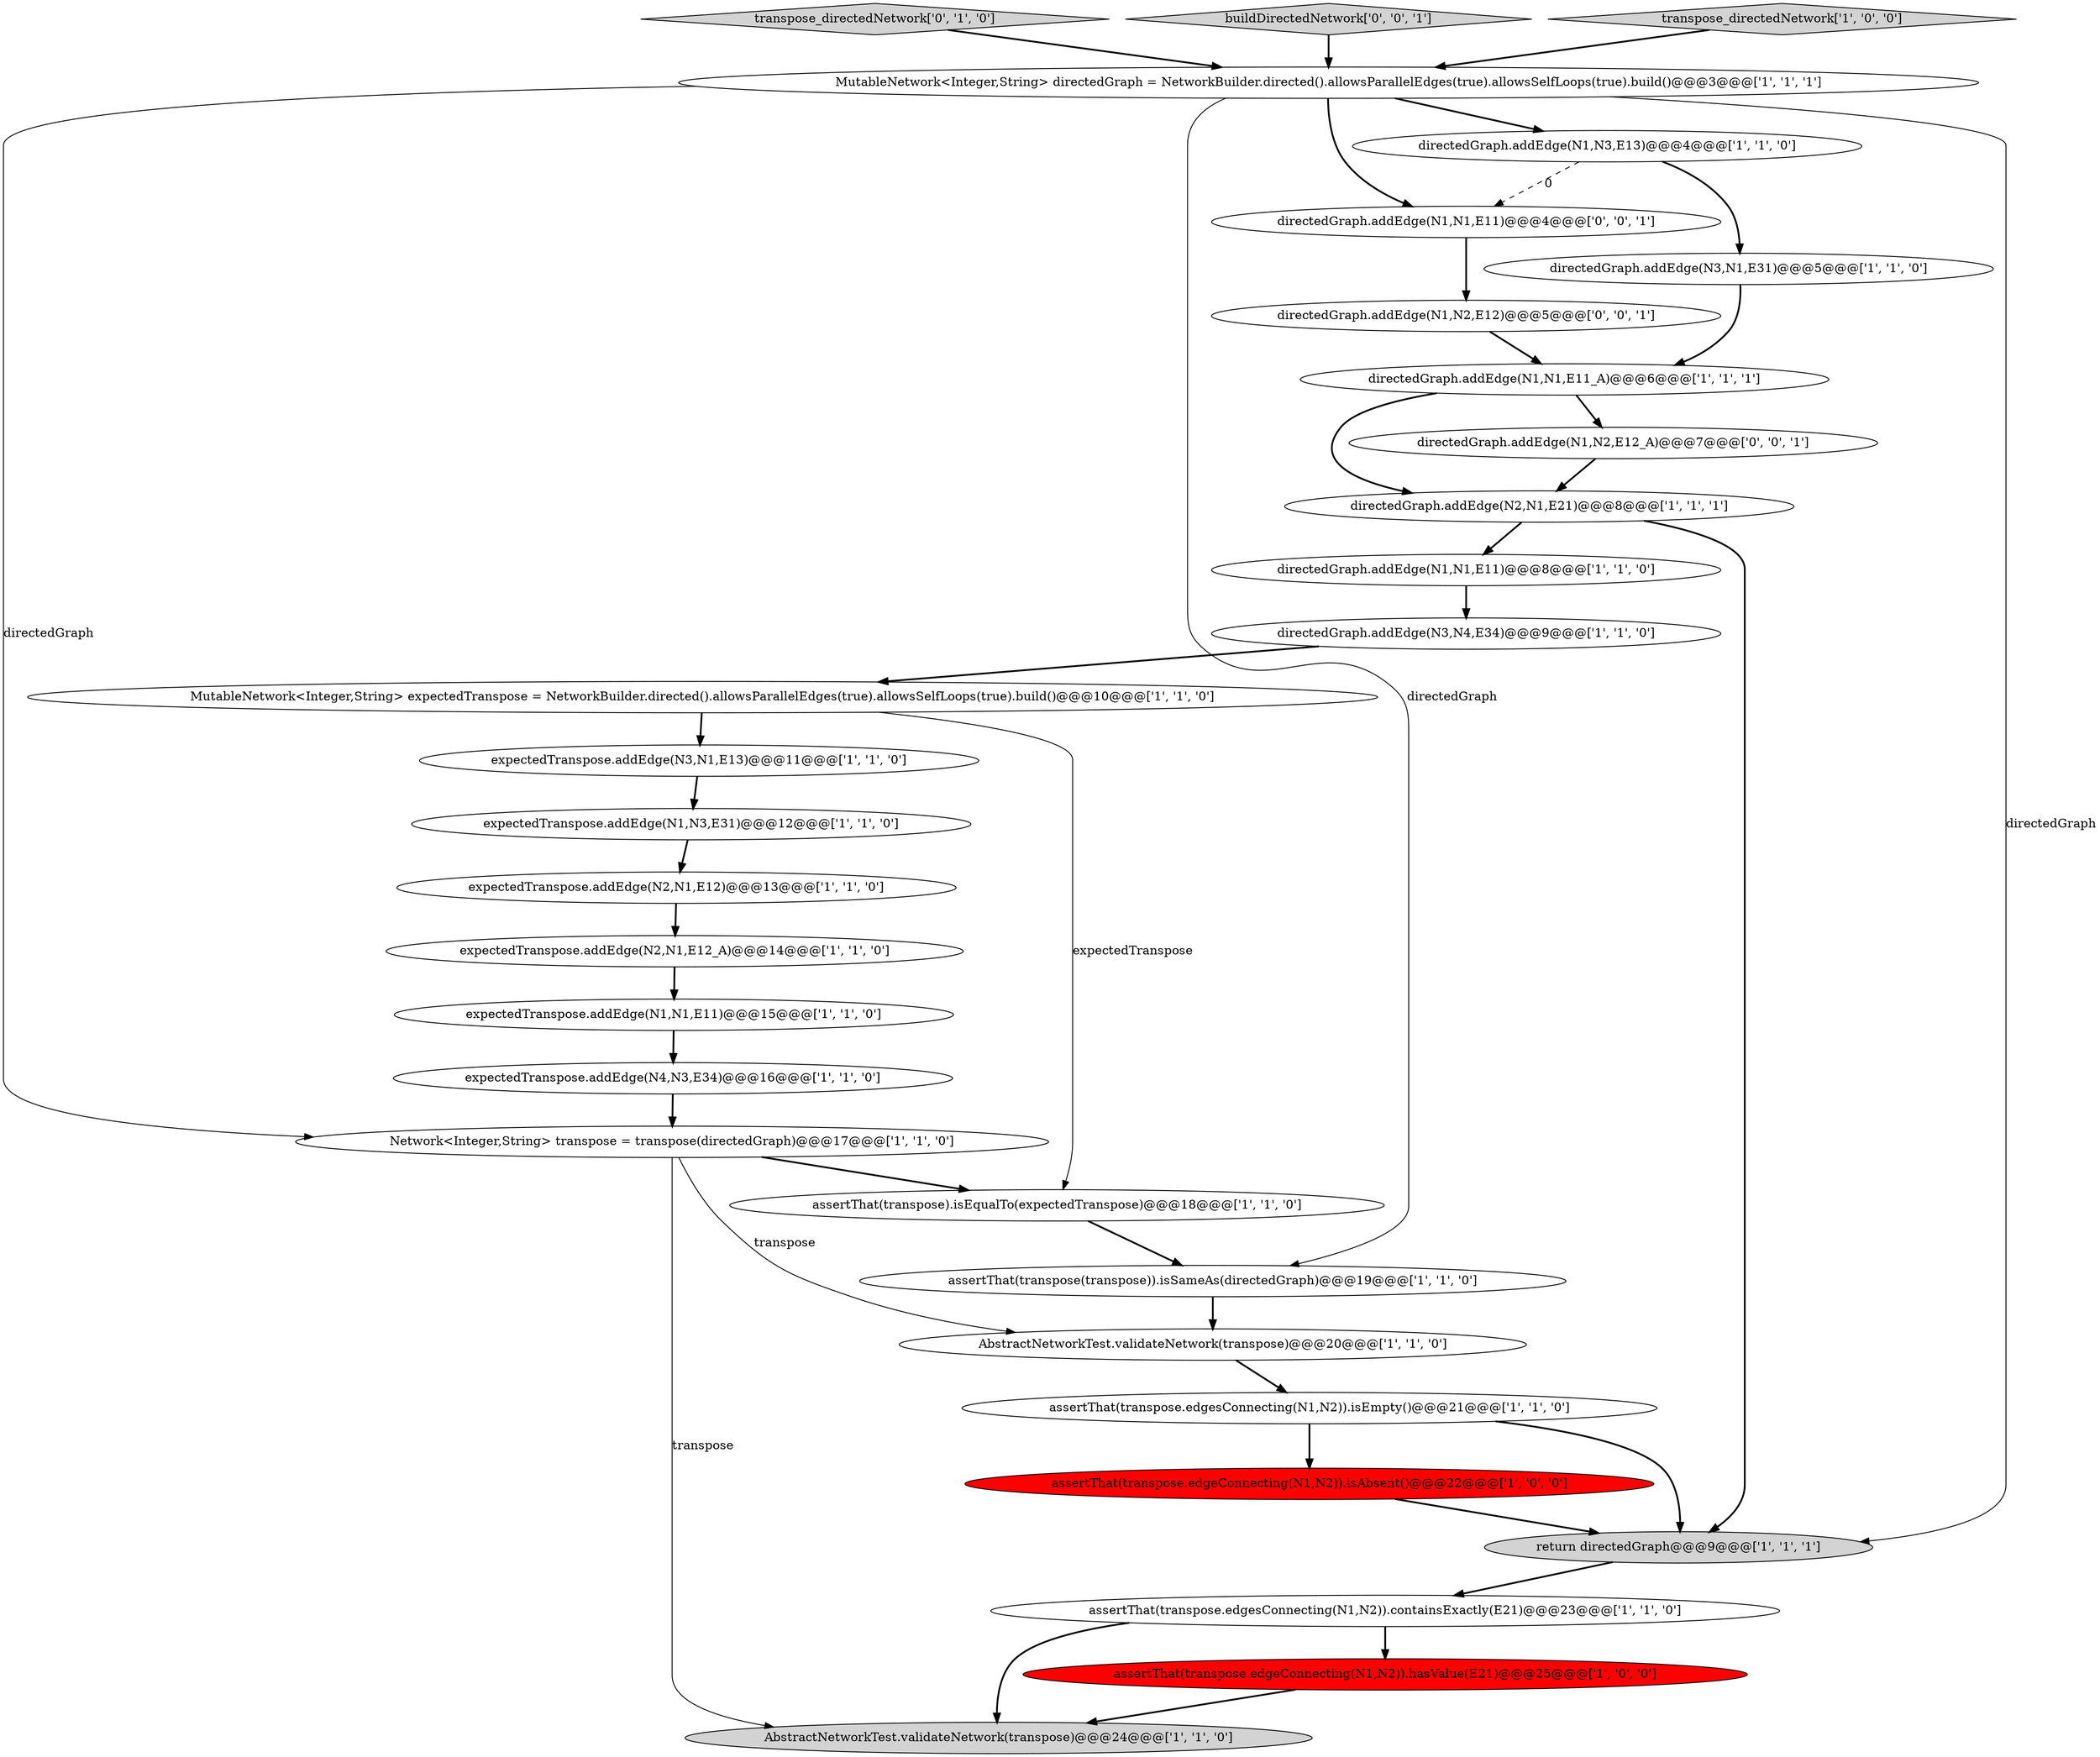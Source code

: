 digraph {
8 [style = filled, label = "return directedGraph@@@9@@@['1', '1', '1']", fillcolor = lightgray, shape = ellipse image = "AAA0AAABBB1BBB"];
25 [style = filled, label = "transpose_directedNetwork['0', '1', '0']", fillcolor = lightgray, shape = diamond image = "AAA0AAABBB2BBB"];
3 [style = filled, label = "expectedTranspose.addEdge(N2,N1,E12_A)@@@14@@@['1', '1', '0']", fillcolor = white, shape = ellipse image = "AAA0AAABBB1BBB"];
13 [style = filled, label = "assertThat(transpose).isEqualTo(expectedTranspose)@@@18@@@['1', '1', '0']", fillcolor = white, shape = ellipse image = "AAA0AAABBB1BBB"];
18 [style = filled, label = "assertThat(transpose(transpose)).isSameAs(directedGraph)@@@19@@@['1', '1', '0']", fillcolor = white, shape = ellipse image = "AAA0AAABBB1BBB"];
23 [style = filled, label = "assertThat(transpose.edgeConnecting(N1,N2)).hasValue(E21)@@@25@@@['1', '0', '0']", fillcolor = red, shape = ellipse image = "AAA1AAABBB1BBB"];
9 [style = filled, label = "MutableNetwork<Integer,String> directedGraph = NetworkBuilder.directed().allowsParallelEdges(true).allowsSelfLoops(true).build()@@@3@@@['1', '1', '1']", fillcolor = white, shape = ellipse image = "AAA0AAABBB1BBB"];
19 [style = filled, label = "expectedTranspose.addEdge(N3,N1,E13)@@@11@@@['1', '1', '0']", fillcolor = white, shape = ellipse image = "AAA0AAABBB1BBB"];
0 [style = filled, label = "expectedTranspose.addEdge(N2,N1,E12)@@@13@@@['1', '1', '0']", fillcolor = white, shape = ellipse image = "AAA0AAABBB1BBB"];
21 [style = filled, label = "expectedTranspose.addEdge(N4,N3,E34)@@@16@@@['1', '1', '0']", fillcolor = white, shape = ellipse image = "AAA0AAABBB1BBB"];
17 [style = filled, label = "Network<Integer,String> transpose = transpose(directedGraph)@@@17@@@['1', '1', '0']", fillcolor = white, shape = ellipse image = "AAA0AAABBB1BBB"];
20 [style = filled, label = "directedGraph.addEdge(N1,N1,E11)@@@8@@@['1', '1', '0']", fillcolor = white, shape = ellipse image = "AAA0AAABBB1BBB"];
1 [style = filled, label = "expectedTranspose.addEdge(N1,N1,E11)@@@15@@@['1', '1', '0']", fillcolor = white, shape = ellipse image = "AAA0AAABBB1BBB"];
22 [style = filled, label = "directedGraph.addEdge(N1,N3,E13)@@@4@@@['1', '1', '0']", fillcolor = white, shape = ellipse image = "AAA0AAABBB1BBB"];
29 [style = filled, label = "directedGraph.addEdge(N1,N2,E12)@@@5@@@['0', '0', '1']", fillcolor = white, shape = ellipse image = "AAA0AAABBB3BBB"];
5 [style = filled, label = "assertThat(transpose.edgeConnecting(N1,N2)).isAbsent()@@@22@@@['1', '0', '0']", fillcolor = red, shape = ellipse image = "AAA1AAABBB1BBB"];
7 [style = filled, label = "expectedTranspose.addEdge(N1,N3,E31)@@@12@@@['1', '1', '0']", fillcolor = white, shape = ellipse image = "AAA0AAABBB1BBB"];
28 [style = filled, label = "directedGraph.addEdge(N1,N1,E11)@@@4@@@['0', '0', '1']", fillcolor = white, shape = ellipse image = "AAA0AAABBB3BBB"];
24 [style = filled, label = "directedGraph.addEdge(N3,N1,E31)@@@5@@@['1', '1', '0']", fillcolor = white, shape = ellipse image = "AAA0AAABBB1BBB"];
27 [style = filled, label = "buildDirectedNetwork['0', '0', '1']", fillcolor = lightgray, shape = diamond image = "AAA0AAABBB3BBB"];
2 [style = filled, label = "MutableNetwork<Integer,String> expectedTranspose = NetworkBuilder.directed().allowsParallelEdges(true).allowsSelfLoops(true).build()@@@10@@@['1', '1', '0']", fillcolor = white, shape = ellipse image = "AAA0AAABBB1BBB"];
11 [style = filled, label = "directedGraph.addEdge(N2,N1,E21)@@@8@@@['1', '1', '1']", fillcolor = white, shape = ellipse image = "AAA0AAABBB1BBB"];
14 [style = filled, label = "AbstractNetworkTest.validateNetwork(transpose)@@@24@@@['1', '1', '0']", fillcolor = lightgray, shape = ellipse image = "AAA0AAABBB1BBB"];
16 [style = filled, label = "transpose_directedNetwork['1', '0', '0']", fillcolor = lightgray, shape = diamond image = "AAA0AAABBB1BBB"];
26 [style = filled, label = "directedGraph.addEdge(N1,N2,E12_A)@@@7@@@['0', '0', '1']", fillcolor = white, shape = ellipse image = "AAA0AAABBB3BBB"];
4 [style = filled, label = "AbstractNetworkTest.validateNetwork(transpose)@@@20@@@['1', '1', '0']", fillcolor = white, shape = ellipse image = "AAA0AAABBB1BBB"];
12 [style = filled, label = "assertThat(transpose.edgesConnecting(N1,N2)).isEmpty()@@@21@@@['1', '1', '0']", fillcolor = white, shape = ellipse image = "AAA0AAABBB1BBB"];
10 [style = filled, label = "directedGraph.addEdge(N1,N1,E11_A)@@@6@@@['1', '1', '1']", fillcolor = white, shape = ellipse image = "AAA0AAABBB1BBB"];
6 [style = filled, label = "directedGraph.addEdge(N3,N4,E34)@@@9@@@['1', '1', '0']", fillcolor = white, shape = ellipse image = "AAA0AAABBB1BBB"];
15 [style = filled, label = "assertThat(transpose.edgesConnecting(N1,N2)).containsExactly(E21)@@@23@@@['1', '1', '0']", fillcolor = white, shape = ellipse image = "AAA0AAABBB1BBB"];
9->22 [style = bold, label=""];
24->10 [style = bold, label=""];
0->3 [style = bold, label=""];
11->20 [style = bold, label=""];
5->8 [style = bold, label=""];
15->23 [style = bold, label=""];
28->29 [style = bold, label=""];
2->19 [style = bold, label=""];
8->15 [style = bold, label=""];
12->5 [style = bold, label=""];
9->18 [style = solid, label="directedGraph"];
3->1 [style = bold, label=""];
15->14 [style = bold, label=""];
17->14 [style = solid, label="transpose"];
25->9 [style = bold, label=""];
27->9 [style = bold, label=""];
9->8 [style = solid, label="directedGraph"];
7->0 [style = bold, label=""];
10->26 [style = bold, label=""];
20->6 [style = bold, label=""];
26->11 [style = bold, label=""];
6->2 [style = bold, label=""];
23->14 [style = bold, label=""];
9->28 [style = bold, label=""];
18->4 [style = bold, label=""];
22->28 [style = dashed, label="0"];
1->21 [style = bold, label=""];
12->8 [style = bold, label=""];
17->4 [style = solid, label="transpose"];
4->12 [style = bold, label=""];
29->10 [style = bold, label=""];
11->8 [style = bold, label=""];
17->13 [style = bold, label=""];
9->17 [style = solid, label="directedGraph"];
22->24 [style = bold, label=""];
2->13 [style = solid, label="expectedTranspose"];
19->7 [style = bold, label=""];
21->17 [style = bold, label=""];
16->9 [style = bold, label=""];
13->18 [style = bold, label=""];
10->11 [style = bold, label=""];
}
